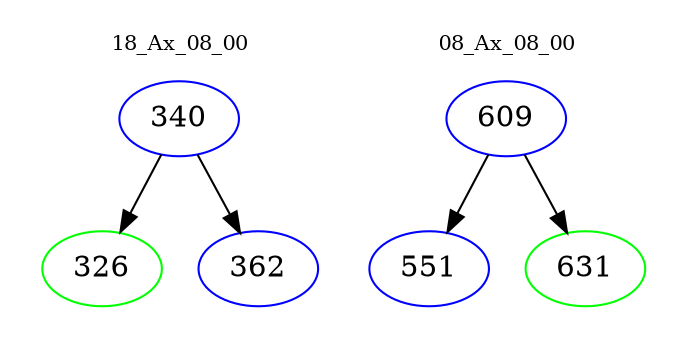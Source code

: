 digraph{
subgraph cluster_0 {
color = white
label = "18_Ax_08_00";
fontsize=10;
T0_340 [label="340", color="blue"]
T0_340 -> T0_326 [color="black"]
T0_326 [label="326", color="green"]
T0_340 -> T0_362 [color="black"]
T0_362 [label="362", color="blue"]
}
subgraph cluster_1 {
color = white
label = "08_Ax_08_00";
fontsize=10;
T1_609 [label="609", color="blue"]
T1_609 -> T1_551 [color="black"]
T1_551 [label="551", color="blue"]
T1_609 -> T1_631 [color="black"]
T1_631 [label="631", color="green"]
}
}
